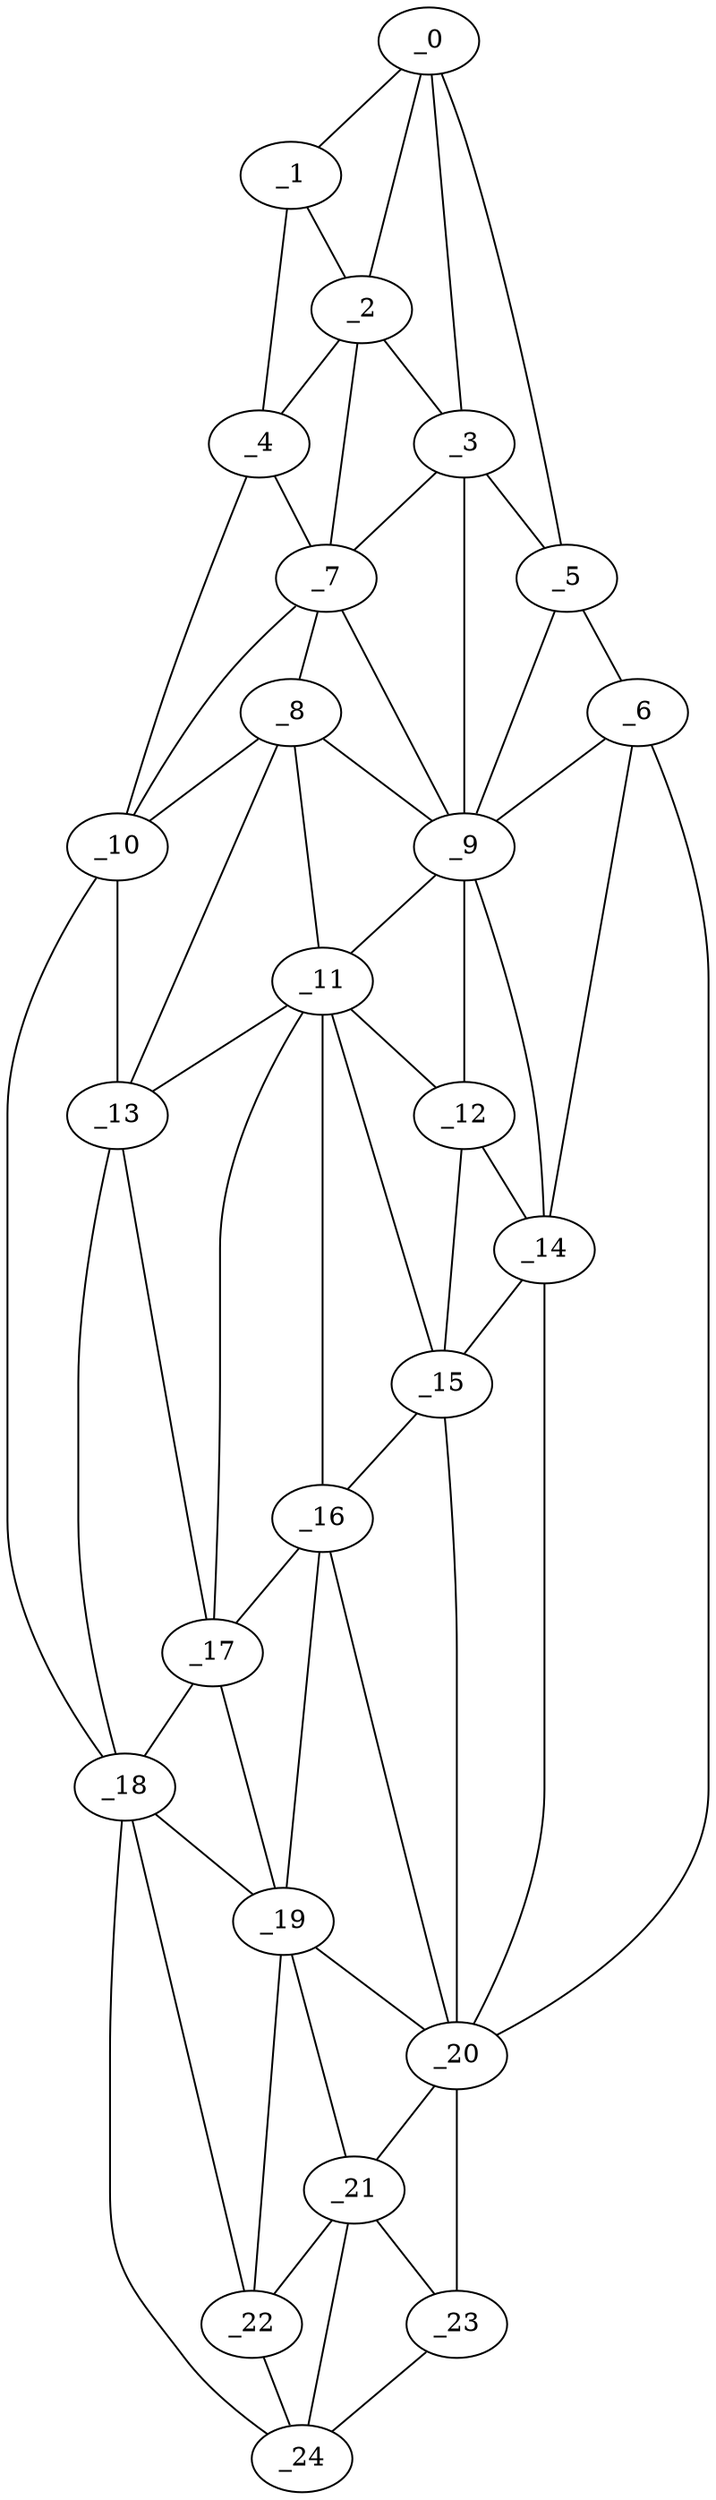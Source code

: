 graph "obj27__135.gxl" {
	_0	 [x=10,
		y=62];
	_1	 [x=17,
		y=85];
	_0 -- _1	 [valence=1];
	_2	 [x=41,
		y=73];
	_0 -- _2	 [valence=2];
	_3	 [x=43,
		y=48];
	_0 -- _3	 [valence=2];
	_5	 [x=49,
		y=42];
	_0 -- _5	 [valence=1];
	_1 -- _2	 [valence=2];
	_4	 [x=43,
		y=86];
	_1 -- _4	 [valence=1];
	_2 -- _3	 [valence=1];
	_2 -- _4	 [valence=2];
	_7	 [x=58,
		y=78];
	_2 -- _7	 [valence=2];
	_3 -- _5	 [valence=2];
	_3 -- _7	 [valence=2];
	_9	 [x=73,
		y=49];
	_3 -- _9	 [valence=2];
	_4 -- _7	 [valence=1];
	_10	 [x=77,
		y=83];
	_4 -- _10	 [valence=1];
	_6	 [x=56,
		y=39];
	_5 -- _6	 [valence=1];
	_5 -- _9	 [valence=2];
	_6 -- _9	 [valence=1];
	_14	 [x=80,
		y=45];
	_6 -- _14	 [valence=2];
	_20	 [x=105,
		y=43];
	_6 -- _20	 [valence=1];
	_8	 [x=69,
		y=76];
	_7 -- _8	 [valence=2];
	_7 -- _9	 [valence=1];
	_7 -- _10	 [valence=2];
	_8 -- _9	 [valence=2];
	_8 -- _10	 [valence=1];
	_11	 [x=78,
		y=57];
	_8 -- _11	 [valence=1];
	_13	 [x=79,
		y=71];
	_8 -- _13	 [valence=1];
	_9 -- _11	 [valence=2];
	_12	 [x=79,
		y=48];
	_9 -- _12	 [valence=1];
	_9 -- _14	 [valence=1];
	_10 -- _13	 [valence=2];
	_18	 [x=102,
		y=73];
	_10 -- _18	 [valence=1];
	_11 -- _12	 [valence=2];
	_11 -- _13	 [valence=2];
	_15	 [x=90,
		y=46];
	_11 -- _15	 [valence=2];
	_16	 [x=95,
		y=52];
	_11 -- _16	 [valence=2];
	_17	 [x=98,
		y=64];
	_11 -- _17	 [valence=2];
	_12 -- _14	 [valence=2];
	_12 -- _15	 [valence=1];
	_13 -- _17	 [valence=1];
	_13 -- _18	 [valence=1];
	_14 -- _15	 [valence=2];
	_14 -- _20	 [valence=2];
	_15 -- _16	 [valence=2];
	_15 -- _20	 [valence=2];
	_16 -- _17	 [valence=1];
	_19	 [x=104,
		y=63];
	_16 -- _19	 [valence=2];
	_16 -- _20	 [valence=2];
	_17 -- _18	 [valence=2];
	_17 -- _19	 [valence=1];
	_18 -- _19	 [valence=1];
	_22	 [x=120,
		y=60];
	_18 -- _22	 [valence=2];
	_24	 [x=125,
		y=59];
	_18 -- _24	 [valence=1];
	_19 -- _20	 [valence=1];
	_21	 [x=117,
		y=57];
	_19 -- _21	 [valence=2];
	_19 -- _22	 [valence=1];
	_20 -- _21	 [valence=2];
	_23	 [x=123,
		y=48];
	_20 -- _23	 [valence=1];
	_21 -- _22	 [valence=2];
	_21 -- _23	 [valence=2];
	_21 -- _24	 [valence=1];
	_22 -- _24	 [valence=1];
	_23 -- _24	 [valence=1];
}
